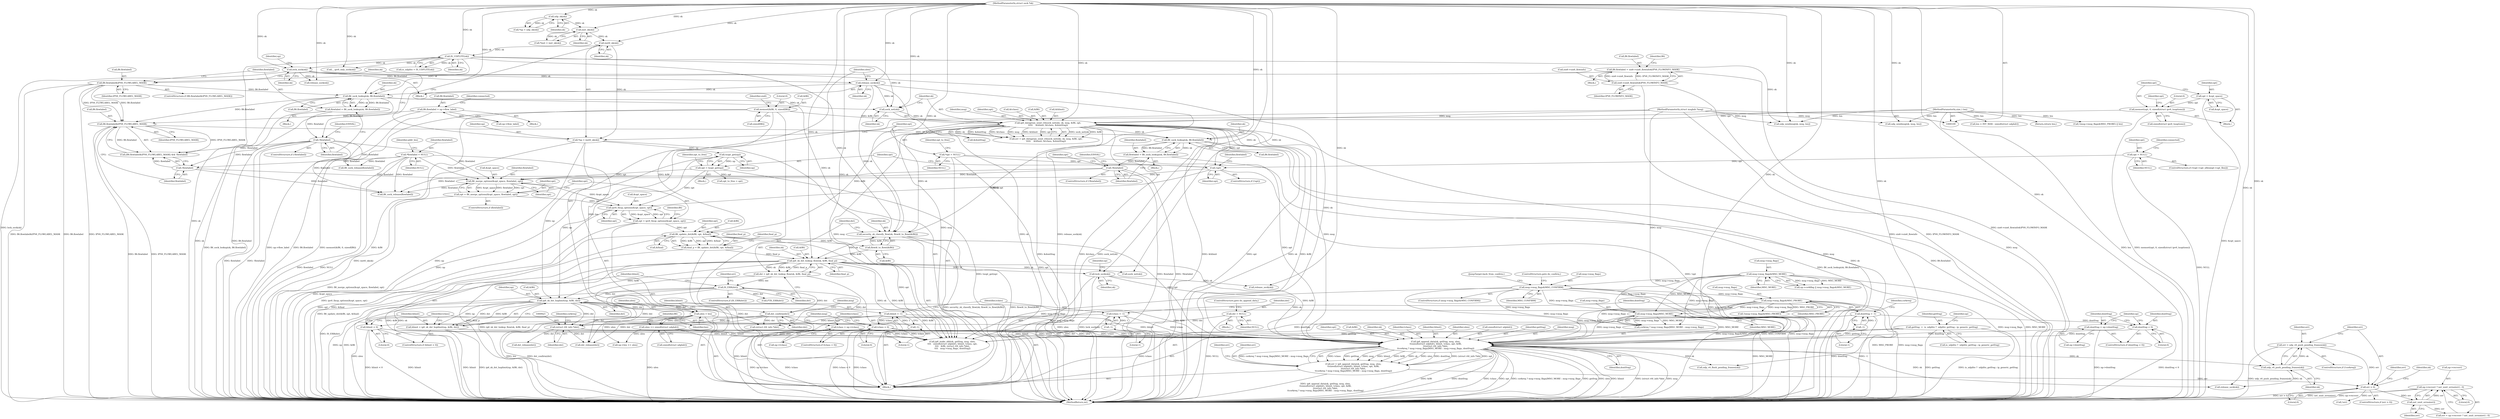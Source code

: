 digraph "0_linux_45f6fad84cc305103b28d73482b344d7f5b76f39_18@API" {
"1000967" [label="(Call,np->recverr ? net_xmit_errno(err) : 0)"];
"1000971" [label="(Call,net_xmit_errno(err))"];
"1000962" [label="(Call,err > 0)"];
"1000944" [label="(Call,err = udp_v6_push_pending_frames(sk))"];
"1000946" [label="(Call,udp_v6_push_pending_frames(sk))"];
"1000910" [label="(Call,ip6_append_data(sk, getfrag, msg, ulen,\n\t\tsizeof(struct udphdr), hlimit, tclass, opt, &fl6,\n\t\t(struct rt6_info *)dst,\n\t\tcorkreq ? msg->msg_flags|MSG_MORE : msg->msg_flags, dontfrag))"];
"1000364" [label="(Call,lock_sock(sk))"];
"1000192" [label="(Call,IS_UDPLITE(sk))"];
"1000128" [label="(Call,inet6_sk(sk))"];
"1000123" [label="(Call,inet_sk(sk))"];
"1000118" [label="(Call,udp_sk(sk))"];
"1000110" [label="(MethodParameterIn,struct sock *sk)"];
"1000871" [label="(Call,lock_sock(sk))"];
"1000785" [label="(Call,ip6_sk_dst_lookup_flow(sk, &fl6, final_p))"];
"1000778" [label="(Call,security_sk_classify_flow(sk, flowi6_to_flowi(&fl6)))"];
"1000589" [label="(Call,ip6_datagram_send_ctl(sock_net(sk), sk, msg, &fl6, opt,\n\t\t\t\t\t    &hlimit, &tclass, &dontfrag))"];
"1000590" [label="(Call,sock_net(sk))"];
"1000449" [label="(Call,fl6_sock_lookup(sk, fl6.flowlabel))"];
"1000389" [label="(Call,release_sock(sk))"];
"1000441" [label="(Call,fl6.flowlabel&IPV6_FLOWLABEL_MASK)"];
"1000431" [label="(Call,fl6.flowlabel = sin6->sin6_flowinfo&IPV6_FLOWINFO_MASK)"];
"1000435" [label="(Call,sin6->sin6_flowinfo&IPV6_FLOWINFO_MASK)"];
"1000111" [label="(MethodParameterIn,struct msghdr *msg)"];
"1000395" [label="(Call,memset(&fl6, 0, sizeof(fl6)))"];
"1000575" [label="(Call,memset(opt, 0, sizeof(struct ipv6_txoptions)))"];
"1000571" [label="(Call,opt = &opt_space)"];
"1000624" [label="(Call,fl6_sock_lookup(sk, fl6.flowlabel))"];
"1000614" [label="(Call,fl6.flowlabel&IPV6_FLOWLABEL_MASK)"];
"1000523" [label="(Call,fl6.flowlabel = np->flow_label)"];
"1000780" [label="(Call,flowi6_to_flowi(&fl6))"];
"1000732" [label="(Call,fl6_update_dst(&fl6, opt, &final))"];
"1000670" [label="(Call,opt = ipv6_fixup_options(&opt_space, opt))"];
"1000672" [label="(Call,ipv6_fixup_options(&opt_space, opt))"];
"1000665" [label="(Call,fl6_merge_options(&opt_space, flowlabel, opt))"];
"1000630" [label="(Call,!flowlabel)"];
"1000622" [label="(Call,flowlabel = fl6_sock_lookup(sk, fl6.flowlabel))"];
"1000142" [label="(Call,*flowlabel = NULL)"];
"1000455" [label="(Call,!flowlabel)"];
"1000447" [label="(Call,flowlabel = fl6_sock_lookup(sk, fl6.flowlabel))"];
"1000619" [label="(Call,!flowlabel)"];
"1000651" [label="(Call,!opt)"];
"1000134" [label="(Call,*opt = NULL)"];
"1000644" [label="(Call,opt = NULL)"];
"1000654" [label="(Call,opt = txopt_get(np))"];
"1000656" [label="(Call,txopt_get(np))"];
"1000126" [label="(Call,*np = inet6_sk(sk))"];
"1000663" [label="(Call,opt = fl6_merge_options(&opt_space, flowlabel, opt))"];
"1000730" [label="(Call,final_p = fl6_update_dst(&fl6, opt, &final))"];
"1000353" [label="(Call,getfrag  =  is_udplite ?  udplite_getfrag : ip_generic_getfrag)"];
"1000391" [label="(Call,ulen += sizeof(struct udphdr))"];
"1000154" [label="(Call,ulen = len)"];
"1000112" [label="(MethodParameterIn,size_t len)"];
"1000158" [label="(Call,hlimit = -1)"];
"1000160" [label="(Call,-1)"];
"1000806" [label="(Call,hlimit = ip6_sk_dst_hoplimit(np, &fl6, dst))"];
"1000808" [label="(Call,ip6_sk_dst_hoplimit(np, &fl6, dst))"];
"1000791" [label="(Call,IS_ERR(dst))"];
"1000783" [label="(Call,dst = ip6_sk_dst_lookup_flow(sk, &fl6, final_p))"];
"1000803" [label="(Call,hlimit < 0)"];
"1000163" [label="(Call,tclass = -1)"];
"1000165" [label="(Call,-1)"];
"1000817" [label="(Call,tclass = np->tclass)"];
"1000814" [label="(Call,tclass < 0)"];
"1000922" [label="(Call,(struct rt6_info *)dst)"];
"1001027" [label="(Call,dst_confirm(dst))"];
"1000385" [label="(Call,dst = NULL)"];
"1000927" [label="(Call,msg->msg_flags|MSG_MORE)"];
"1000823" [label="(Call,msg->msg_flags&MSG_CONFIRM)"];
"1000179" [label="(Call,msg->msg_flags&MSG_MORE)"];
"1001032" [label="(Call,msg->msg_flags&MSG_PROBE)"];
"1000898" [label="(Call,dontfrag = np->dontfrag)"];
"1000895" [label="(Call,dontfrag < 0)"];
"1000168" [label="(Call,dontfrag = -1)"];
"1000170" [label="(Call,-1)"];
"1000908" [label="(Call,err = ip6_append_data(sk, getfrag, msg, ulen,\n\t\tsizeof(struct udphdr), hlimit, tclass, opt, &fl6,\n\t\t(struct rt6_info *)dst,\n\t\tcorkreq ? msg->msg_flags|MSG_MORE : msg->msg_flags, dontfrag))"];
"1000919" [label="(Identifier,opt)"];
"1000572" [label="(Identifier,opt)"];
"1000385" [label="(Call,dst = NULL)"];
"1000796" [label="(Call,PTR_ERR(dst))"];
"1000784" [label="(Identifier,dst)"];
"1000128" [label="(Call,inet6_sk(sk))"];
"1000445" [label="(Identifier,IPV6_FLOWLABEL_MASK)"];
"1000464" [label="(Identifier,sk)"];
"1000646" [label="(Identifier,NULL)"];
"1000161" [label="(Literal,1)"];
"1000618" [label="(Identifier,IPV6_FLOWLABEL_MASK)"];
"1000965" [label="(Call,err = np->recverr ? net_xmit_errno(err) : 0)"];
"1000386" [label="(Identifier,dst)"];
"1000827" [label="(Identifier,MSG_CONFIRM)"];
"1000652" [label="(Identifier,opt)"];
"1000380" [label="(Call,release_sock(sk))"];
"1000661" [label="(ControlStructure,if (flowlabel))"];
"1000944" [label="(Call,err = udp_v6_push_pending_frames(sk))"];
"1000671" [label="(Identifier,opt)"];
"1000817" [label="(Call,tclass = np->tclass)"];
"1000156" [label="(Identifier,len)"];
"1000118" [label="(Call,udp_sk(sk))"];
"1000920" [label="(Call,&fl6)"];
"1000591" [label="(Identifier,sk)"];
"1000390" [label="(Identifier,sk)"];
"1000899" [label="(Identifier,dontfrag)"];
"1000909" [label="(Identifier,err)"];
"1000664" [label="(Identifier,opt)"];
"1000441" [label="(Call,fl6.flowlabel&IPV6_FLOWLABEL_MASK)"];
"1000124" [label="(Identifier,sk)"];
"1000402" [label="(Identifier,sin6)"];
"1000608" [label="(Call,fl6_sock_release(flowlabel))"];
"1000573" [label="(Call,&opt_space)"];
"1000732" [label="(Call,fl6_update_dst(&fl6, opt, &final))"];
"1000678" [label="(Identifier,fl6)"];
"1000635" [label="(ControlStructure,if (!(opt->opt_nflen|opt->opt_flen)))"];
"1000344" [label="(Call,len > INT_MAX - sizeof(struct udphdr))"];
"1000592" [label="(Identifier,sk)"];
"1000905" [label="(Identifier,up)"];
"1000814" [label="(Call,tclass < 0)"];
"1000780" [label="(Call,flowi6_to_flowi(&fl6))"];
"1000587" [label="(Call,err = ip6_datagram_send_ctl(sock_net(sk), sk, msg, &fl6, opt,\n\t\t\t\t\t    &hlimit, &tclass, &dontfrag))"];
"1000116" [label="(Call,*up = udp_sk(sk))"];
"1000822" [label="(ControlStructure,if (msg->msg_flags&MSG_CONFIRM))"];
"1000454" [label="(ControlStructure,if (!flowlabel))"];
"1000578" [label="(Call,sizeof(struct ipv6_txoptions))"];
"1000946" [label="(Call,udp_v6_push_pending_frames(sk))"];
"1000154" [label="(Call,ulen = len)"];
"1000634" [label="(Identifier,EINVAL)"];
"1000179" [label="(Call,msg->msg_flags&MSG_MORE)"];
"1000571" [label="(Call,opt = &opt_space)"];
"1000818" [label="(Identifier,tclass)"];
"1000639" [label="(Identifier,opt)"];
"1001002" [label="(Return,return len;)"];
"1000170" [label="(Call,-1)"];
"1000447" [label="(Call,flowlabel = fl6_sock_lookup(sk, fl6.flowlabel))"];
"1000669" [label="(Identifier,opt)"];
"1000431" [label="(Call,fl6.flowlabel = sin6->sin6_flowinfo&IPV6_FLOWINFO_MASK)"];
"1000395" [label="(Call,memset(&fl6, 0, sizeof(fl6)))"];
"1000328" [label="(Call,udp_sendmsg(sk, msg, len))"];
"1000675" [label="(Identifier,opt)"];
"1000123" [label="(Call,inet_sk(sk))"];
"1000456" [label="(Identifier,flowlabel)"];
"1000924" [label="(Identifier,dst)"];
"1000144" [label="(Identifier,NULL)"];
"1000922" [label="(Call,(struct rt6_info *)dst)"];
"1000791" [label="(Call,IS_ERR(dst))"];
"1000126" [label="(Call,*np = inet6_sk(sk))"];
"1000897" [label="(Literal,0)"];
"1000597" [label="(Call,&hlimit)"];
"1000819" [label="(Call,np->tclass)"];
"1000971" [label="(Call,net_xmit_errno(err))"];
"1000593" [label="(Identifier,msg)"];
"1000446" [label="(Block,)"];
"1000947" [label="(Identifier,sk)"];
"1000911" [label="(Identifier,sk)"];
"1000962" [label="(Call,err > 0)"];
"1000398" [label="(Literal,0)"];
"1000143" [label="(Identifier,flowlabel)"];
"1001020" [label="(Call,sock_net(sk))"];
"1000371" [label="(Block,)"];
"1001036" [label="(Identifier,MSG_PROBE)"];
"1000653" [label="(Block,)"];
"1000967" [label="(Call,np->recverr ? net_xmit_errno(err) : 0)"];
"1000837" [label="(Call,ip6_make_skb(sk, getfrag, msg, ulen,\n\t\t\t\t   sizeof(struct udphdr), hlimit, tclass, opt,\n\t\t\t\t   &fl6, (struct rt6_info *)dst,\n\t\t\t\t   msg->msg_flags, dontfrag))"];
"1000527" [label="(Call,np->flow_label)"];
"1000171" [label="(Literal,1)"];
"1000443" [label="(Identifier,fl6)"];
"1000596" [label="(Identifier,opt)"];
"1000432" [label="(Call,fl6.flowlabel)"];
"1000626" [label="(Call,fl6.flowlabel)"];
"1000142" [label="(Call,*flowlabel = NULL)"];
"1000119" [label="(Identifier,sk)"];
"1000787" [label="(Call,&fl6)"];
"1000672" [label="(Call,ipv6_fixup_options(&opt_space, opt))"];
"1000650" [label="(ControlStructure,if (!opt))"];
"1000136" [label="(Identifier,NULL)"];
"1000575" [label="(Call,memset(opt, 0, sizeof(struct ipv6_txoptions)))"];
"1000918" [label="(Identifier,tclass)"];
"1000631" [label="(Identifier,flowlabel)"];
"1000876" [label="(Identifier,up)"];
"1000160" [label="(Call,-1)"];
"1000169" [label="(Identifier,dontfrag)"];
"1000816" [label="(Literal,0)"];
"1001031" [label="(Call,!(msg->msg_flags&MSG_PROBE))"];
"1000966" [label="(Identifier,err)"];
"1000964" [label="(Literal,0)"];
"1000917" [label="(Identifier,hlimit)"];
"1000805" [label="(Literal,0)"];
"1000872" [label="(Identifier,sk)"];
"1000168" [label="(Call,dontfrag = -1)"];
"1000925" [label="(Call,corkreq ? msg->msg_flags|MSG_MORE : msg->msg_flags)"];
"1000451" [label="(Call,fl6.flowlabel)"];
"1000149" [label="(Identifier,addr_len)"];
"1000619" [label="(Call,!flowlabel)"];
"1000164" [label="(Identifier,tclass)"];
"1000365" [label="(Identifier,sk)"];
"1000786" [label="(Identifier,sk)"];
"1000192" [label="(Call,IS_UDPLITE(sk))"];
"1000614" [label="(Call,fl6.flowlabel&IPV6_FLOWLABEL_MASK)"];
"1000807" [label="(Identifier,hlimit)"];
"1000778" [label="(Call,security_sk_classify_flow(sk, flowi6_to_flowi(&fl6)))"];
"1000644" [label="(Call,opt = NULL)"];
"1000910" [label="(Call,ip6_append_data(sk, getfrag, msg, ulen,\n\t\tsizeof(struct udphdr), hlimit, tclass, opt, &fl6,\n\t\t(struct rt6_info *)dst,\n\t\tcorkreq ? msg->msg_flags|MSG_MORE : msg->msg_flags, dontfrag))"];
"1000361" [label="(Identifier,up)"];
"1000731" [label="(Identifier,final_p)"];
"1000670" [label="(Call,opt = ipv6_fixup_options(&opt_space, opt))"];
"1000802" [label="(ControlStructure,if (hlimit < 0))"];
"1000624" [label="(Call,fl6_sock_lookup(sk, fl6.flowlabel))"];
"1000941" [label="(ControlStructure,if (!corkreq))"];
"1000523" [label="(Call,fl6.flowlabel = np->flow_label)"];
"1000926" [label="(Identifier,corkreq)"];
"1000785" [label="(Call,ip6_sk_dst_lookup_flow(sk, &fl6, final_p))"];
"1000914" [label="(Identifier,ulen)"];
"1000789" [label="(Identifier,final_p)"];
"1000849" [label="(Call,(struct rt6_info *)dst)"];
"1000648" [label="(Identifier,connected)"];
"1000436" [label="(Call,sin6->sin6_flowinfo)"];
"1000658" [label="(Call,opt_to_free = opt)"];
"1000987" [label="(Call,dst_release(dst))"];
"1001028" [label="(Identifier,dst)"];
"1000387" [label="(Identifier,NULL)"];
"1000894" [label="(ControlStructure,if (dontfrag < 0))"];
"1000779" [label="(Identifier,sk)"];
"1000175" [label="(Call,up->corkflag || msg->msg_flags&MSG_MORE)"];
"1000973" [label="(Literal,0)"];
"1000961" [label="(ControlStructure,if (err > 0))"];
"1000783" [label="(Call,dst = ip6_sk_dst_lookup_flow(sk, &fl6, final_p))"];
"1000938" [label="(Call,udp_v6_flush_pending_frames(sk))"];
"1001033" [label="(Call,msg->msg_flags)"];
"1000730" [label="(Call,final_p = fl6_update_dst(&fl6, opt, &final))"];
"1000813" [label="(ControlStructure,if (tclass < 0))"];
"1000804" [label="(Identifier,hlimit)"];
"1000622" [label="(Call,flowlabel = fl6_sock_lookup(sk, fl6.flowlabel))"];
"1000810" [label="(Call,&fl6)"];
"1000531" [label="(Identifier,connected)"];
"1000666" [label="(Call,&opt_space)"];
"1000448" [label="(Identifier,flowlabel)"];
"1000781" [label="(Call,&fl6)"];
"1000629" [label="(ControlStructure,if (!flowlabel))"];
"1000155" [label="(Identifier,ulen)"];
"1000111" [label="(MethodParameterIn,struct msghdr *msg)"];
"1000945" [label="(Identifier,err)"];
"1000733" [label="(Call,&fl6)"];
"1000110" [label="(MethodParameterIn,struct sock *sk)"];
"1000963" [label="(Identifier,err)"];
"1000190" [label="(Call,is_udplite = IS_UDPLITE(sk))"];
"1000995" [label="(Call,fl6_sock_release(flowlabel))"];
"1000915" [label="(Call,sizeof(struct udphdr))"];
"1000829" [label="(JumpTarget,back_from_confirm:)"];
"1000449" [label="(Call,fl6_sock_lookup(sk, fl6.flowlabel))"];
"1000354" [label="(Identifier,getfrag)"];
"1000792" [label="(Identifier,dst)"];
"1000656" [label="(Call,txopt_get(np))"];
"1000621" [label="(Block,)"];
"1000393" [label="(Call,sizeof(struct udphdr))"];
"1000975" [label="(Identifier,sk)"];
"1000795" [label="(Identifier,err)"];
"1000183" [label="(Identifier,MSG_MORE)"];
"1000931" [label="(Identifier,MSG_MORE)"];
"1000127" [label="(Identifier,np)"];
"1000937" [label="(Identifier,err)"];
"1000613" [label="(Call,(fl6.flowlabel&IPV6_FLOWLABEL_MASK) && !flowlabel)"];
"1000623" [label="(Identifier,flowlabel)"];
"1000809" [label="(Identifier,np)"];
"1000655" [label="(Identifier,opt)"];
"1000665" [label="(Call,fl6_merge_options(&opt_space, flowlabel, opt))"];
"1000896" [label="(Identifier,dontfrag)"];
"1000993" [label="(Call,dst_release(dst))"];
"1000134" [label="(Call,*opt = NULL)"];
"1000908" [label="(Call,err = ip6_append_data(sk, getfrag, msg, ulen,\n\t\tsizeof(struct udphdr), hlimit, tclass, opt, &fl6,\n\t\t(struct rt6_info *)dst,\n\t\tcorkreq ? msg->msg_flags|MSG_MORE : msg->msg_flags, dontfrag))"];
"1000974" [label="(Call,release_sock(sk))"];
"1000815" [label="(Identifier,tclass)"];
"1000524" [label="(Call,fl6.flowlabel)"];
"1000657" [label="(Identifier,np)"];
"1000174" [label="(Identifier,corkreq)"];
"1000601" [label="(Call,&dontfrag)"];
"1000663" [label="(Call,opt = fl6_merge_options(&opt_space, flowlabel, opt))"];
"1000662" [label="(Identifier,flowlabel)"];
"1000158" [label="(Call,hlimit = -1)"];
"1001027" [label="(Call,dst_confirm(dst))"];
"1000825" [label="(Identifier,msg)"];
"1000389" [label="(Call,release_sock(sk))"];
"1000121" [label="(Call,*inet = inet_sk(sk))"];
"1000912" [label="(Identifier,getfrag)"];
"1000582" [label="(Identifier,opt)"];
"1000392" [label="(Identifier,ulen)"];
"1000369" [label="(Identifier,up)"];
"1000364" [label="(Call,lock_sock(sk))"];
"1000439" [label="(Identifier,IPV6_FLOWINFO_MASK)"];
"1000139" [label="(Identifier,opt_to_free)"];
"1000972" [label="(Identifier,err)"];
"1000166" [label="(Literal,1)"];
"1000388" [label="(ControlStructure,goto do_append_data;)"];
"1000913" [label="(Identifier,msg)"];
"1000355" [label="(Call,is_udplite ?  udplite_getfrag : ip_generic_getfrag)"];
"1000500" [label="(Block,)"];
"1000903" [label="(Call,up->len += ulen)"];
"1000570" [label="(Block,)"];
"1000739" [label="(Identifier,final_p)"];
"1000828" [label="(ControlStructure,goto do_confirm;)"];
"1001034" [label="(Identifier,msg)"];
"1000577" [label="(Literal,0)"];
"1000803" [label="(Call,hlimit < 0)"];
"1000576" [label="(Identifier,opt)"];
"1000900" [label="(Call,np->dontfrag)"];
"1000968" [label="(Call,np->recverr)"];
"1000180" [label="(Call,msg->msg_flags)"];
"1001032" [label="(Call,msg->msg_flags&MSG_PROBE)"];
"1000165" [label="(Call,-1)"];
"1000871" [label="(Call,lock_sock(sk))"];
"1000113" [label="(Block,)"];
"1000353" [label="(Call,getfrag  =  is_udplite ?  udplite_getfrag : ip_generic_getfrag)"];
"1000898" [label="(Call,dontfrag = np->dontfrag)"];
"1000824" [label="(Call,msg->msg_flags)"];
"1000735" [label="(Identifier,opt)"];
"1000589" [label="(Call,ip6_datagram_send_ctl(sock_net(sk), sk, msg, &fl6, opt,\n\t\t\t\t\t    &hlimit, &tclass, &dontfrag))"];
"1000135" [label="(Identifier,opt)"];
"1000879" [label="(Call,release_sock(sk))"];
"1000391" [label="(Call,ulen += sizeof(struct udphdr))"];
"1000935" [label="(Identifier,dontfrag)"];
"1000812" [label="(Identifier,dst)"];
"1000129" [label="(Identifier,sk)"];
"1000396" [label="(Call,&fl6)"];
"1000159" [label="(Identifier,hlimit)"];
"1000895" [label="(Call,dontfrag < 0)"];
"1000927" [label="(Call,msg->msg_flags|MSG_MORE)"];
"1000112" [label="(MethodParameterIn,size_t len)"];
"1000630" [label="(Call,!flowlabel)"];
"1000659" [label="(Identifier,opt_to_free)"];
"1000163" [label="(Call,tclass = -1)"];
"1000322" [label="(Call,__ipv6_only_sock(sk))"];
"1000397" [label="(Identifier,fl6)"];
"1001043" [label="(MethodReturn,int)"];
"1000790" [label="(ControlStructure,if (IS_ERR(dst)))"];
"1001000" [label="(Call,!err)"];
"1000808" [label="(Call,ip6_sk_dst_hoplimit(np, &fl6, dst))"];
"1000806" [label="(Call,hlimit = ip6_sk_dst_hoplimit(np, &fl6, dst))"];
"1000399" [label="(Call,sizeof(fl6))"];
"1000823" [label="(Call,msg->msg_flags&MSG_CONFIRM)"];
"1000620" [label="(Identifier,flowlabel)"];
"1000450" [label="(Identifier,sk)"];
"1000625" [label="(Identifier,sk)"];
"1000430" [label="(Block,)"];
"1000654" [label="(Call,opt = txopt_get(np))"];
"1000645" [label="(Identifier,opt)"];
"1001030" [label="(Call,!(msg->msg_flags&MSG_PROBE) || len)"];
"1000928" [label="(Call,msg->msg_flags)"];
"1000440" [label="(ControlStructure,if (fl6.flowlabel&IPV6_FLOWLABEL_MASK))"];
"1000599" [label="(Call,&tclass)"];
"1000651" [label="(Call,!opt)"];
"1000455" [label="(Call,!flowlabel)"];
"1000736" [label="(Call,&final)"];
"1000339" [label="(Call,udp_sendmsg(sk, msg, len))"];
"1000673" [label="(Call,&opt_space)"];
"1000668" [label="(Identifier,flowlabel)"];
"1000459" [label="(Identifier,EINVAL)"];
"1000442" [label="(Call,fl6.flowlabel)"];
"1000363" [label="(Block,)"];
"1000193" [label="(Identifier,sk)"];
"1000435" [label="(Call,sin6->sin6_flowinfo&IPV6_FLOWINFO_MASK)"];
"1000615" [label="(Call,fl6.flowlabel)"];
"1000590" [label="(Call,sock_net(sk))"];
"1000594" [label="(Call,&fl6)"];
"1000967" -> "1000965"  [label="AST: "];
"1000967" -> "1000971"  [label="CFG: "];
"1000967" -> "1000973"  [label="CFG: "];
"1000968" -> "1000967"  [label="AST: "];
"1000971" -> "1000967"  [label="AST: "];
"1000973" -> "1000967"  [label="AST: "];
"1000965" -> "1000967"  [label="CFG: "];
"1000967" -> "1001043"  [label="DDG: net_xmit_errno(err)"];
"1000967" -> "1001043"  [label="DDG: np->recverr"];
"1000971" -> "1000967"  [label="DDG: err"];
"1000971" -> "1000972"  [label="CFG: "];
"1000972" -> "1000971"  [label="AST: "];
"1000971" -> "1000965"  [label="DDG: err"];
"1000962" -> "1000971"  [label="DDG: err"];
"1000962" -> "1000961"  [label="AST: "];
"1000962" -> "1000964"  [label="CFG: "];
"1000963" -> "1000962"  [label="AST: "];
"1000964" -> "1000962"  [label="AST: "];
"1000966" -> "1000962"  [label="CFG: "];
"1000975" -> "1000962"  [label="CFG: "];
"1000962" -> "1001043"  [label="DDG: err > 0"];
"1000944" -> "1000962"  [label="DDG: err"];
"1000908" -> "1000962"  [label="DDG: err"];
"1000962" -> "1001000"  [label="DDG: err"];
"1000944" -> "1000941"  [label="AST: "];
"1000944" -> "1000946"  [label="CFG: "];
"1000945" -> "1000944"  [label="AST: "];
"1000946" -> "1000944"  [label="AST: "];
"1000963" -> "1000944"  [label="CFG: "];
"1000944" -> "1001043"  [label="DDG: udp_v6_push_pending_frames(sk)"];
"1000946" -> "1000944"  [label="DDG: sk"];
"1000946" -> "1000947"  [label="CFG: "];
"1000947" -> "1000946"  [label="AST: "];
"1000910" -> "1000946"  [label="DDG: sk"];
"1000110" -> "1000946"  [label="DDG: sk"];
"1000946" -> "1000974"  [label="DDG: sk"];
"1000910" -> "1000908"  [label="AST: "];
"1000910" -> "1000935"  [label="CFG: "];
"1000911" -> "1000910"  [label="AST: "];
"1000912" -> "1000910"  [label="AST: "];
"1000913" -> "1000910"  [label="AST: "];
"1000914" -> "1000910"  [label="AST: "];
"1000915" -> "1000910"  [label="AST: "];
"1000917" -> "1000910"  [label="AST: "];
"1000918" -> "1000910"  [label="AST: "];
"1000919" -> "1000910"  [label="AST: "];
"1000920" -> "1000910"  [label="AST: "];
"1000922" -> "1000910"  [label="AST: "];
"1000925" -> "1000910"  [label="AST: "];
"1000935" -> "1000910"  [label="AST: "];
"1000908" -> "1000910"  [label="CFG: "];
"1000910" -> "1001043"  [label="DDG: &fl6"];
"1000910" -> "1001043"  [label="DDG: dontfrag"];
"1000910" -> "1001043"  [label="DDG: tclass"];
"1000910" -> "1001043"  [label="DDG: opt"];
"1000910" -> "1001043"  [label="DDG: corkreq ? msg->msg_flags|MSG_MORE : msg->msg_flags"];
"1000910" -> "1001043"  [label="DDG: getfrag"];
"1000910" -> "1001043"  [label="DDG: ulen"];
"1000910" -> "1001043"  [label="DDG: hlimit"];
"1000910" -> "1001043"  [label="DDG: (struct rt6_info *)dst"];
"1000910" -> "1001043"  [label="DDG: msg"];
"1000910" -> "1000908"  [label="DDG: tclass"];
"1000910" -> "1000908"  [label="DDG: getfrag"];
"1000910" -> "1000908"  [label="DDG: msg"];
"1000910" -> "1000908"  [label="DDG: hlimit"];
"1000910" -> "1000908"  [label="DDG: &fl6"];
"1000910" -> "1000908"  [label="DDG: sk"];
"1000910" -> "1000908"  [label="DDG: ulen"];
"1000910" -> "1000908"  [label="DDG: dontfrag"];
"1000910" -> "1000908"  [label="DDG: (struct rt6_info *)dst"];
"1000910" -> "1000908"  [label="DDG: opt"];
"1000910" -> "1000908"  [label="DDG: corkreq ? msg->msg_flags|MSG_MORE : msg->msg_flags"];
"1000364" -> "1000910"  [label="DDG: sk"];
"1000871" -> "1000910"  [label="DDG: sk"];
"1000110" -> "1000910"  [label="DDG: sk"];
"1000353" -> "1000910"  [label="DDG: getfrag"];
"1000589" -> "1000910"  [label="DDG: msg"];
"1000111" -> "1000910"  [label="DDG: msg"];
"1000391" -> "1000910"  [label="DDG: ulen"];
"1000154" -> "1000910"  [label="DDG: ulen"];
"1000158" -> "1000910"  [label="DDG: hlimit"];
"1000806" -> "1000910"  [label="DDG: hlimit"];
"1000803" -> "1000910"  [label="DDG: hlimit"];
"1000163" -> "1000910"  [label="DDG: tclass"];
"1000817" -> "1000910"  [label="DDG: tclass"];
"1000814" -> "1000910"  [label="DDG: tclass"];
"1000732" -> "1000910"  [label="DDG: opt"];
"1000134" -> "1000910"  [label="DDG: opt"];
"1000808" -> "1000910"  [label="DDG: &fl6"];
"1000785" -> "1000910"  [label="DDG: &fl6"];
"1000922" -> "1000910"  [label="DDG: dst"];
"1000927" -> "1000910"  [label="DDG: msg->msg_flags"];
"1000927" -> "1000910"  [label="DDG: MSG_MORE"];
"1000823" -> "1000910"  [label="DDG: msg->msg_flags"];
"1000179" -> "1000910"  [label="DDG: msg->msg_flags"];
"1001032" -> "1000910"  [label="DDG: msg->msg_flags"];
"1000898" -> "1000910"  [label="DDG: dontfrag"];
"1000895" -> "1000910"  [label="DDG: dontfrag"];
"1000910" -> "1000938"  [label="DDG: sk"];
"1000910" -> "1000974"  [label="DDG: sk"];
"1000364" -> "1000363"  [label="AST: "];
"1000364" -> "1000365"  [label="CFG: "];
"1000365" -> "1000364"  [label="AST: "];
"1000369" -> "1000364"  [label="CFG: "];
"1000364" -> "1001043"  [label="DDG: lock_sock(sk)"];
"1000192" -> "1000364"  [label="DDG: sk"];
"1000110" -> "1000364"  [label="DDG: sk"];
"1000364" -> "1000380"  [label="DDG: sk"];
"1000364" -> "1000389"  [label="DDG: sk"];
"1000192" -> "1000190"  [label="AST: "];
"1000192" -> "1000193"  [label="CFG: "];
"1000193" -> "1000192"  [label="AST: "];
"1000190" -> "1000192"  [label="CFG: "];
"1000192" -> "1001043"  [label="DDG: sk"];
"1000192" -> "1000190"  [label="DDG: sk"];
"1000128" -> "1000192"  [label="DDG: sk"];
"1000110" -> "1000192"  [label="DDG: sk"];
"1000192" -> "1000322"  [label="DDG: sk"];
"1000192" -> "1000339"  [label="DDG: sk"];
"1000192" -> "1000449"  [label="DDG: sk"];
"1000192" -> "1000590"  [label="DDG: sk"];
"1000192" -> "1000778"  [label="DDG: sk"];
"1000128" -> "1000126"  [label="AST: "];
"1000128" -> "1000129"  [label="CFG: "];
"1000129" -> "1000128"  [label="AST: "];
"1000126" -> "1000128"  [label="CFG: "];
"1000128" -> "1000126"  [label="DDG: sk"];
"1000123" -> "1000128"  [label="DDG: sk"];
"1000110" -> "1000128"  [label="DDG: sk"];
"1000123" -> "1000121"  [label="AST: "];
"1000123" -> "1000124"  [label="CFG: "];
"1000124" -> "1000123"  [label="AST: "];
"1000121" -> "1000123"  [label="CFG: "];
"1000123" -> "1000121"  [label="DDG: sk"];
"1000118" -> "1000123"  [label="DDG: sk"];
"1000110" -> "1000123"  [label="DDG: sk"];
"1000118" -> "1000116"  [label="AST: "];
"1000118" -> "1000119"  [label="CFG: "];
"1000119" -> "1000118"  [label="AST: "];
"1000116" -> "1000118"  [label="CFG: "];
"1000118" -> "1000116"  [label="DDG: sk"];
"1000110" -> "1000118"  [label="DDG: sk"];
"1000110" -> "1000109"  [label="AST: "];
"1000110" -> "1001043"  [label="DDG: sk"];
"1000110" -> "1000322"  [label="DDG: sk"];
"1000110" -> "1000328"  [label="DDG: sk"];
"1000110" -> "1000339"  [label="DDG: sk"];
"1000110" -> "1000380"  [label="DDG: sk"];
"1000110" -> "1000389"  [label="DDG: sk"];
"1000110" -> "1000449"  [label="DDG: sk"];
"1000110" -> "1000590"  [label="DDG: sk"];
"1000110" -> "1000589"  [label="DDG: sk"];
"1000110" -> "1000624"  [label="DDG: sk"];
"1000110" -> "1000778"  [label="DDG: sk"];
"1000110" -> "1000785"  [label="DDG: sk"];
"1000110" -> "1000837"  [label="DDG: sk"];
"1000110" -> "1000871"  [label="DDG: sk"];
"1000110" -> "1000879"  [label="DDG: sk"];
"1000110" -> "1000938"  [label="DDG: sk"];
"1000110" -> "1000974"  [label="DDG: sk"];
"1000110" -> "1001020"  [label="DDG: sk"];
"1000871" -> "1000113"  [label="AST: "];
"1000871" -> "1000872"  [label="CFG: "];
"1000872" -> "1000871"  [label="AST: "];
"1000876" -> "1000871"  [label="CFG: "];
"1000871" -> "1001043"  [label="DDG: lock_sock(sk)"];
"1000785" -> "1000871"  [label="DDG: sk"];
"1000871" -> "1000879"  [label="DDG: sk"];
"1000785" -> "1000783"  [label="AST: "];
"1000785" -> "1000789"  [label="CFG: "];
"1000786" -> "1000785"  [label="AST: "];
"1000787" -> "1000785"  [label="AST: "];
"1000789" -> "1000785"  [label="AST: "];
"1000783" -> "1000785"  [label="CFG: "];
"1000785" -> "1001043"  [label="DDG: final_p"];
"1000785" -> "1001043"  [label="DDG: sk"];
"1000785" -> "1001043"  [label="DDG: &fl6"];
"1000785" -> "1000783"  [label="DDG: sk"];
"1000785" -> "1000783"  [label="DDG: &fl6"];
"1000785" -> "1000783"  [label="DDG: final_p"];
"1000778" -> "1000785"  [label="DDG: sk"];
"1000780" -> "1000785"  [label="DDG: &fl6"];
"1000730" -> "1000785"  [label="DDG: final_p"];
"1000785" -> "1000808"  [label="DDG: &fl6"];
"1000785" -> "1000837"  [label="DDG: sk"];
"1000785" -> "1000837"  [label="DDG: &fl6"];
"1000785" -> "1001020"  [label="DDG: sk"];
"1000778" -> "1000113"  [label="AST: "];
"1000778" -> "1000780"  [label="CFG: "];
"1000779" -> "1000778"  [label="AST: "];
"1000780" -> "1000778"  [label="AST: "];
"1000784" -> "1000778"  [label="CFG: "];
"1000778" -> "1001043"  [label="DDG: flowi6_to_flowi(&fl6)"];
"1000778" -> "1001043"  [label="DDG: security_sk_classify_flow(sk, flowi6_to_flowi(&fl6))"];
"1000589" -> "1000778"  [label="DDG: sk"];
"1000449" -> "1000778"  [label="DDG: sk"];
"1000624" -> "1000778"  [label="DDG: sk"];
"1000389" -> "1000778"  [label="DDG: sk"];
"1000780" -> "1000778"  [label="DDG: &fl6"];
"1000589" -> "1000587"  [label="AST: "];
"1000589" -> "1000601"  [label="CFG: "];
"1000590" -> "1000589"  [label="AST: "];
"1000592" -> "1000589"  [label="AST: "];
"1000593" -> "1000589"  [label="AST: "];
"1000594" -> "1000589"  [label="AST: "];
"1000596" -> "1000589"  [label="AST: "];
"1000597" -> "1000589"  [label="AST: "];
"1000599" -> "1000589"  [label="AST: "];
"1000601" -> "1000589"  [label="AST: "];
"1000587" -> "1000589"  [label="CFG: "];
"1000589" -> "1001043"  [label="DDG: &tclass"];
"1000589" -> "1001043"  [label="DDG: sock_net(sk)"];
"1000589" -> "1001043"  [label="DDG: &hlimit"];
"1000589" -> "1001043"  [label="DDG: opt"];
"1000589" -> "1001043"  [label="DDG: sk"];
"1000589" -> "1001043"  [label="DDG: &fl6"];
"1000589" -> "1001043"  [label="DDG: msg"];
"1000589" -> "1001043"  [label="DDG: &dontfrag"];
"1000589" -> "1000587"  [label="DDG: sock_net(sk)"];
"1000589" -> "1000587"  [label="DDG: &fl6"];
"1000589" -> "1000587"  [label="DDG: sk"];
"1000589" -> "1000587"  [label="DDG: &dontfrag"];
"1000589" -> "1000587"  [label="DDG: &tclass"];
"1000589" -> "1000587"  [label="DDG: msg"];
"1000589" -> "1000587"  [label="DDG: &hlimit"];
"1000589" -> "1000587"  [label="DDG: opt"];
"1000590" -> "1000589"  [label="DDG: sk"];
"1000111" -> "1000589"  [label="DDG: msg"];
"1000395" -> "1000589"  [label="DDG: &fl6"];
"1000575" -> "1000589"  [label="DDG: opt"];
"1000589" -> "1000624"  [label="DDG: sk"];
"1000589" -> "1000651"  [label="DDG: opt"];
"1000589" -> "1000732"  [label="DDG: &fl6"];
"1000589" -> "1000837"  [label="DDG: msg"];
"1000590" -> "1000591"  [label="CFG: "];
"1000591" -> "1000590"  [label="AST: "];
"1000592" -> "1000590"  [label="CFG: "];
"1000449" -> "1000590"  [label="DDG: sk"];
"1000389" -> "1000590"  [label="DDG: sk"];
"1000449" -> "1000447"  [label="AST: "];
"1000449" -> "1000451"  [label="CFG: "];
"1000450" -> "1000449"  [label="AST: "];
"1000451" -> "1000449"  [label="AST: "];
"1000447" -> "1000449"  [label="CFG: "];
"1000449" -> "1001043"  [label="DDG: sk"];
"1000449" -> "1001043"  [label="DDG: fl6.flowlabel"];
"1000449" -> "1000447"  [label="DDG: sk"];
"1000449" -> "1000447"  [label="DDG: fl6.flowlabel"];
"1000389" -> "1000449"  [label="DDG: sk"];
"1000441" -> "1000449"  [label="DDG: fl6.flowlabel"];
"1000449" -> "1000614"  [label="DDG: fl6.flowlabel"];
"1000389" -> "1000363"  [label="AST: "];
"1000389" -> "1000390"  [label="CFG: "];
"1000390" -> "1000389"  [label="AST: "];
"1000392" -> "1000389"  [label="CFG: "];
"1000389" -> "1001043"  [label="DDG: release_sock(sk)"];
"1000389" -> "1001043"  [label="DDG: sk"];
"1000441" -> "1000440"  [label="AST: "];
"1000441" -> "1000445"  [label="CFG: "];
"1000442" -> "1000441"  [label="AST: "];
"1000445" -> "1000441"  [label="AST: "];
"1000448" -> "1000441"  [label="CFG: "];
"1000464" -> "1000441"  [label="CFG: "];
"1000441" -> "1001043"  [label="DDG: fl6.flowlabel"];
"1000441" -> "1001043"  [label="DDG: IPV6_FLOWLABEL_MASK"];
"1000441" -> "1001043"  [label="DDG: fl6.flowlabel&IPV6_FLOWLABEL_MASK"];
"1000431" -> "1000441"  [label="DDG: fl6.flowlabel"];
"1000441" -> "1000614"  [label="DDG: fl6.flowlabel"];
"1000441" -> "1000614"  [label="DDG: IPV6_FLOWLABEL_MASK"];
"1000431" -> "1000430"  [label="AST: "];
"1000431" -> "1000435"  [label="CFG: "];
"1000432" -> "1000431"  [label="AST: "];
"1000435" -> "1000431"  [label="AST: "];
"1000443" -> "1000431"  [label="CFG: "];
"1000431" -> "1001043"  [label="DDG: sin6->sin6_flowinfo&IPV6_FLOWINFO_MASK"];
"1000435" -> "1000431"  [label="DDG: sin6->sin6_flowinfo"];
"1000435" -> "1000431"  [label="DDG: IPV6_FLOWINFO_MASK"];
"1000435" -> "1000439"  [label="CFG: "];
"1000436" -> "1000435"  [label="AST: "];
"1000439" -> "1000435"  [label="AST: "];
"1000435" -> "1001043"  [label="DDG: sin6->sin6_flowinfo"];
"1000435" -> "1001043"  [label="DDG: IPV6_FLOWINFO_MASK"];
"1000111" -> "1000109"  [label="AST: "];
"1000111" -> "1001043"  [label="DDG: msg"];
"1000111" -> "1000328"  [label="DDG: msg"];
"1000111" -> "1000339"  [label="DDG: msg"];
"1000111" -> "1000837"  [label="DDG: msg"];
"1000395" -> "1000113"  [label="AST: "];
"1000395" -> "1000399"  [label="CFG: "];
"1000396" -> "1000395"  [label="AST: "];
"1000398" -> "1000395"  [label="AST: "];
"1000399" -> "1000395"  [label="AST: "];
"1000402" -> "1000395"  [label="CFG: "];
"1000395" -> "1001043"  [label="DDG: &fl6"];
"1000395" -> "1001043"  [label="DDG: memset(&fl6, 0, sizeof(fl6))"];
"1000395" -> "1000732"  [label="DDG: &fl6"];
"1000575" -> "1000570"  [label="AST: "];
"1000575" -> "1000578"  [label="CFG: "];
"1000576" -> "1000575"  [label="AST: "];
"1000577" -> "1000575"  [label="AST: "];
"1000578" -> "1000575"  [label="AST: "];
"1000582" -> "1000575"  [label="CFG: "];
"1000575" -> "1001043"  [label="DDG: memset(opt, 0, sizeof(struct ipv6_txoptions))"];
"1000571" -> "1000575"  [label="DDG: opt"];
"1000571" -> "1000570"  [label="AST: "];
"1000571" -> "1000573"  [label="CFG: "];
"1000572" -> "1000571"  [label="AST: "];
"1000573" -> "1000571"  [label="AST: "];
"1000576" -> "1000571"  [label="CFG: "];
"1000571" -> "1001043"  [label="DDG: &opt_space"];
"1000624" -> "1000622"  [label="AST: "];
"1000624" -> "1000626"  [label="CFG: "];
"1000625" -> "1000624"  [label="AST: "];
"1000626" -> "1000624"  [label="AST: "];
"1000622" -> "1000624"  [label="CFG: "];
"1000624" -> "1001043"  [label="DDG: fl6.flowlabel"];
"1000624" -> "1001043"  [label="DDG: sk"];
"1000624" -> "1000622"  [label="DDG: sk"];
"1000624" -> "1000622"  [label="DDG: fl6.flowlabel"];
"1000614" -> "1000624"  [label="DDG: fl6.flowlabel"];
"1000614" -> "1000613"  [label="AST: "];
"1000614" -> "1000618"  [label="CFG: "];
"1000615" -> "1000614"  [label="AST: "];
"1000618" -> "1000614"  [label="AST: "];
"1000620" -> "1000614"  [label="CFG: "];
"1000613" -> "1000614"  [label="CFG: "];
"1000614" -> "1001043"  [label="DDG: IPV6_FLOWLABEL_MASK"];
"1000614" -> "1001043"  [label="DDG: fl6.flowlabel"];
"1000614" -> "1000613"  [label="DDG: fl6.flowlabel"];
"1000614" -> "1000613"  [label="DDG: IPV6_FLOWLABEL_MASK"];
"1000523" -> "1000614"  [label="DDG: fl6.flowlabel"];
"1000523" -> "1000500"  [label="AST: "];
"1000523" -> "1000527"  [label="CFG: "];
"1000524" -> "1000523"  [label="AST: "];
"1000527" -> "1000523"  [label="AST: "];
"1000531" -> "1000523"  [label="CFG: "];
"1000523" -> "1001043"  [label="DDG: fl6.flowlabel"];
"1000523" -> "1001043"  [label="DDG: np->flow_label"];
"1000780" -> "1000781"  [label="CFG: "];
"1000781" -> "1000780"  [label="AST: "];
"1000732" -> "1000780"  [label="DDG: &fl6"];
"1000732" -> "1000730"  [label="AST: "];
"1000732" -> "1000736"  [label="CFG: "];
"1000733" -> "1000732"  [label="AST: "];
"1000735" -> "1000732"  [label="AST: "];
"1000736" -> "1000732"  [label="AST: "];
"1000730" -> "1000732"  [label="CFG: "];
"1000732" -> "1001043"  [label="DDG: opt"];
"1000732" -> "1001043"  [label="DDG: &final"];
"1000732" -> "1000730"  [label="DDG: &fl6"];
"1000732" -> "1000730"  [label="DDG: opt"];
"1000732" -> "1000730"  [label="DDG: &final"];
"1000670" -> "1000732"  [label="DDG: opt"];
"1000732" -> "1000837"  [label="DDG: opt"];
"1000670" -> "1000113"  [label="AST: "];
"1000670" -> "1000672"  [label="CFG: "];
"1000671" -> "1000670"  [label="AST: "];
"1000672" -> "1000670"  [label="AST: "];
"1000678" -> "1000670"  [label="CFG: "];
"1000670" -> "1001043"  [label="DDG: ipv6_fixup_options(&opt_space, opt)"];
"1000672" -> "1000670"  [label="DDG: &opt_space"];
"1000672" -> "1000670"  [label="DDG: opt"];
"1000672" -> "1000675"  [label="CFG: "];
"1000673" -> "1000672"  [label="AST: "];
"1000675" -> "1000672"  [label="AST: "];
"1000672" -> "1001043"  [label="DDG: &opt_space"];
"1000665" -> "1000672"  [label="DDG: &opt_space"];
"1000663" -> "1000672"  [label="DDG: opt"];
"1000651" -> "1000672"  [label="DDG: opt"];
"1000654" -> "1000672"  [label="DDG: opt"];
"1000665" -> "1000663"  [label="AST: "];
"1000665" -> "1000669"  [label="CFG: "];
"1000666" -> "1000665"  [label="AST: "];
"1000668" -> "1000665"  [label="AST: "];
"1000669" -> "1000665"  [label="AST: "];
"1000663" -> "1000665"  [label="CFG: "];
"1000665" -> "1000663"  [label="DDG: &opt_space"];
"1000665" -> "1000663"  [label="DDG: flowlabel"];
"1000665" -> "1000663"  [label="DDG: opt"];
"1000630" -> "1000665"  [label="DDG: flowlabel"];
"1000142" -> "1000665"  [label="DDG: flowlabel"];
"1000455" -> "1000665"  [label="DDG: flowlabel"];
"1000619" -> "1000665"  [label="DDG: flowlabel"];
"1000651" -> "1000665"  [label="DDG: opt"];
"1000654" -> "1000665"  [label="DDG: opt"];
"1000665" -> "1000995"  [label="DDG: flowlabel"];
"1000630" -> "1000629"  [label="AST: "];
"1000630" -> "1000631"  [label="CFG: "];
"1000631" -> "1000630"  [label="AST: "];
"1000634" -> "1000630"  [label="CFG: "];
"1000639" -> "1000630"  [label="CFG: "];
"1000630" -> "1001043"  [label="DDG: !flowlabel"];
"1000630" -> "1001043"  [label="DDG: flowlabel"];
"1000622" -> "1000630"  [label="DDG: flowlabel"];
"1000630" -> "1000995"  [label="DDG: flowlabel"];
"1000622" -> "1000621"  [label="AST: "];
"1000623" -> "1000622"  [label="AST: "];
"1000631" -> "1000622"  [label="CFG: "];
"1000622" -> "1001043"  [label="DDG: fl6_sock_lookup(sk, fl6.flowlabel)"];
"1000142" -> "1000113"  [label="AST: "];
"1000142" -> "1000144"  [label="CFG: "];
"1000143" -> "1000142"  [label="AST: "];
"1000144" -> "1000142"  [label="AST: "];
"1000149" -> "1000142"  [label="CFG: "];
"1000142" -> "1001043"  [label="DDG: NULL"];
"1000142" -> "1001043"  [label="DDG: flowlabel"];
"1000142" -> "1000608"  [label="DDG: flowlabel"];
"1000142" -> "1000619"  [label="DDG: flowlabel"];
"1000142" -> "1000995"  [label="DDG: flowlabel"];
"1000455" -> "1000454"  [label="AST: "];
"1000455" -> "1000456"  [label="CFG: "];
"1000456" -> "1000455"  [label="AST: "];
"1000459" -> "1000455"  [label="CFG: "];
"1000464" -> "1000455"  [label="CFG: "];
"1000455" -> "1001043"  [label="DDG: !flowlabel"];
"1000455" -> "1001043"  [label="DDG: flowlabel"];
"1000447" -> "1000455"  [label="DDG: flowlabel"];
"1000455" -> "1000608"  [label="DDG: flowlabel"];
"1000455" -> "1000613"  [label="DDG: !flowlabel"];
"1000455" -> "1000619"  [label="DDG: flowlabel"];
"1000455" -> "1000995"  [label="DDG: flowlabel"];
"1000447" -> "1000446"  [label="AST: "];
"1000448" -> "1000447"  [label="AST: "];
"1000456" -> "1000447"  [label="CFG: "];
"1000447" -> "1001043"  [label="DDG: fl6_sock_lookup(sk, fl6.flowlabel)"];
"1000619" -> "1000613"  [label="AST: "];
"1000619" -> "1000620"  [label="CFG: "];
"1000620" -> "1000619"  [label="AST: "];
"1000613" -> "1000619"  [label="CFG: "];
"1000619" -> "1000613"  [label="DDG: flowlabel"];
"1000619" -> "1000995"  [label="DDG: flowlabel"];
"1000651" -> "1000650"  [label="AST: "];
"1000651" -> "1000652"  [label="CFG: "];
"1000652" -> "1000651"  [label="AST: "];
"1000655" -> "1000651"  [label="CFG: "];
"1000662" -> "1000651"  [label="CFG: "];
"1000651" -> "1001043"  [label="DDG: !opt"];
"1000134" -> "1000651"  [label="DDG: opt"];
"1000644" -> "1000651"  [label="DDG: opt"];
"1000134" -> "1000113"  [label="AST: "];
"1000134" -> "1000136"  [label="CFG: "];
"1000135" -> "1000134"  [label="AST: "];
"1000136" -> "1000134"  [label="AST: "];
"1000139" -> "1000134"  [label="CFG: "];
"1000134" -> "1001043"  [label="DDG: opt"];
"1000644" -> "1000635"  [label="AST: "];
"1000644" -> "1000646"  [label="CFG: "];
"1000645" -> "1000644"  [label="AST: "];
"1000646" -> "1000644"  [label="AST: "];
"1000648" -> "1000644"  [label="CFG: "];
"1000644" -> "1001043"  [label="DDG: NULL"];
"1000654" -> "1000653"  [label="AST: "];
"1000654" -> "1000656"  [label="CFG: "];
"1000655" -> "1000654"  [label="AST: "];
"1000656" -> "1000654"  [label="AST: "];
"1000659" -> "1000654"  [label="CFG: "];
"1000654" -> "1001043"  [label="DDG: txopt_get(np)"];
"1000656" -> "1000654"  [label="DDG: np"];
"1000654" -> "1000658"  [label="DDG: opt"];
"1000656" -> "1000657"  [label="CFG: "];
"1000657" -> "1000656"  [label="AST: "];
"1000656" -> "1001043"  [label="DDG: np"];
"1000126" -> "1000656"  [label="DDG: np"];
"1000656" -> "1000808"  [label="DDG: np"];
"1000126" -> "1000113"  [label="AST: "];
"1000127" -> "1000126"  [label="AST: "];
"1000135" -> "1000126"  [label="CFG: "];
"1000126" -> "1001043"  [label="DDG: np"];
"1000126" -> "1001043"  [label="DDG: inet6_sk(sk)"];
"1000126" -> "1000808"  [label="DDG: np"];
"1000663" -> "1000661"  [label="AST: "];
"1000664" -> "1000663"  [label="AST: "];
"1000671" -> "1000663"  [label="CFG: "];
"1000663" -> "1001043"  [label="DDG: fl6_merge_options(&opt_space, flowlabel, opt)"];
"1000730" -> "1000113"  [label="AST: "];
"1000731" -> "1000730"  [label="AST: "];
"1000739" -> "1000730"  [label="CFG: "];
"1000730" -> "1001043"  [label="DDG: fl6_update_dst(&fl6, opt, &final)"];
"1000353" -> "1000113"  [label="AST: "];
"1000353" -> "1000355"  [label="CFG: "];
"1000354" -> "1000353"  [label="AST: "];
"1000355" -> "1000353"  [label="AST: "];
"1000361" -> "1000353"  [label="CFG: "];
"1000353" -> "1001043"  [label="DDG: getfrag"];
"1000353" -> "1001043"  [label="DDG: is_udplite ?  udplite_getfrag : ip_generic_getfrag"];
"1000353" -> "1000837"  [label="DDG: getfrag"];
"1000391" -> "1000113"  [label="AST: "];
"1000391" -> "1000393"  [label="CFG: "];
"1000392" -> "1000391"  [label="AST: "];
"1000393" -> "1000391"  [label="AST: "];
"1000397" -> "1000391"  [label="CFG: "];
"1000391" -> "1001043"  [label="DDG: ulen"];
"1000154" -> "1000391"  [label="DDG: ulen"];
"1000391" -> "1000837"  [label="DDG: ulen"];
"1000391" -> "1000903"  [label="DDG: ulen"];
"1000154" -> "1000113"  [label="AST: "];
"1000154" -> "1000156"  [label="CFG: "];
"1000155" -> "1000154"  [label="AST: "];
"1000156" -> "1000154"  [label="AST: "];
"1000159" -> "1000154"  [label="CFG: "];
"1000154" -> "1001043"  [label="DDG: ulen"];
"1000154" -> "1001043"  [label="DDG: len"];
"1000112" -> "1000154"  [label="DDG: len"];
"1000154" -> "1000903"  [label="DDG: ulen"];
"1000112" -> "1000109"  [label="AST: "];
"1000112" -> "1001043"  [label="DDG: len"];
"1000112" -> "1000328"  [label="DDG: len"];
"1000112" -> "1000339"  [label="DDG: len"];
"1000112" -> "1000344"  [label="DDG: len"];
"1000112" -> "1001002"  [label="DDG: len"];
"1000112" -> "1001030"  [label="DDG: len"];
"1000158" -> "1000113"  [label="AST: "];
"1000158" -> "1000160"  [label="CFG: "];
"1000159" -> "1000158"  [label="AST: "];
"1000160" -> "1000158"  [label="AST: "];
"1000164" -> "1000158"  [label="CFG: "];
"1000158" -> "1001043"  [label="DDG: hlimit"];
"1000160" -> "1000158"  [label="DDG: 1"];
"1000158" -> "1000803"  [label="DDG: hlimit"];
"1000160" -> "1000161"  [label="CFG: "];
"1000161" -> "1000160"  [label="AST: "];
"1000806" -> "1000802"  [label="AST: "];
"1000806" -> "1000808"  [label="CFG: "];
"1000807" -> "1000806"  [label="AST: "];
"1000808" -> "1000806"  [label="AST: "];
"1000815" -> "1000806"  [label="CFG: "];
"1000806" -> "1001043"  [label="DDG: hlimit"];
"1000806" -> "1001043"  [label="DDG: ip6_sk_dst_hoplimit(np, &fl6, dst)"];
"1000808" -> "1000806"  [label="DDG: np"];
"1000808" -> "1000806"  [label="DDG: &fl6"];
"1000808" -> "1000806"  [label="DDG: dst"];
"1000806" -> "1000837"  [label="DDG: hlimit"];
"1000808" -> "1000812"  [label="CFG: "];
"1000809" -> "1000808"  [label="AST: "];
"1000810" -> "1000808"  [label="AST: "];
"1000812" -> "1000808"  [label="AST: "];
"1000808" -> "1001043"  [label="DDG: &fl6"];
"1000808" -> "1001043"  [label="DDG: np"];
"1000791" -> "1000808"  [label="DDG: dst"];
"1000808" -> "1000837"  [label="DDG: &fl6"];
"1000808" -> "1000849"  [label="DDG: dst"];
"1000808" -> "1000922"  [label="DDG: dst"];
"1000808" -> "1000993"  [label="DDG: dst"];
"1000808" -> "1001027"  [label="DDG: dst"];
"1000791" -> "1000790"  [label="AST: "];
"1000791" -> "1000792"  [label="CFG: "];
"1000792" -> "1000791"  [label="AST: "];
"1000795" -> "1000791"  [label="CFG: "];
"1000804" -> "1000791"  [label="CFG: "];
"1000791" -> "1001043"  [label="DDG: IS_ERR(dst)"];
"1000783" -> "1000791"  [label="DDG: dst"];
"1000791" -> "1000796"  [label="DDG: dst"];
"1000791" -> "1000849"  [label="DDG: dst"];
"1000791" -> "1000922"  [label="DDG: dst"];
"1000791" -> "1000993"  [label="DDG: dst"];
"1000791" -> "1001027"  [label="DDG: dst"];
"1000783" -> "1000113"  [label="AST: "];
"1000784" -> "1000783"  [label="AST: "];
"1000792" -> "1000783"  [label="CFG: "];
"1000783" -> "1001043"  [label="DDG: ip6_sk_dst_lookup_flow(sk, &fl6, final_p)"];
"1000803" -> "1000802"  [label="AST: "];
"1000803" -> "1000805"  [label="CFG: "];
"1000804" -> "1000803"  [label="AST: "];
"1000805" -> "1000803"  [label="AST: "];
"1000807" -> "1000803"  [label="CFG: "];
"1000815" -> "1000803"  [label="CFG: "];
"1000803" -> "1001043"  [label="DDG: hlimit < 0"];
"1000803" -> "1001043"  [label="DDG: hlimit"];
"1000803" -> "1000837"  [label="DDG: hlimit"];
"1000163" -> "1000113"  [label="AST: "];
"1000163" -> "1000165"  [label="CFG: "];
"1000164" -> "1000163"  [label="AST: "];
"1000165" -> "1000163"  [label="AST: "];
"1000169" -> "1000163"  [label="CFG: "];
"1000163" -> "1001043"  [label="DDG: tclass"];
"1000165" -> "1000163"  [label="DDG: 1"];
"1000163" -> "1000814"  [label="DDG: tclass"];
"1000165" -> "1000166"  [label="CFG: "];
"1000166" -> "1000165"  [label="AST: "];
"1000817" -> "1000813"  [label="AST: "];
"1000817" -> "1000819"  [label="CFG: "];
"1000818" -> "1000817"  [label="AST: "];
"1000819" -> "1000817"  [label="AST: "];
"1000825" -> "1000817"  [label="CFG: "];
"1000817" -> "1001043"  [label="DDG: tclass"];
"1000817" -> "1001043"  [label="DDG: np->tclass"];
"1000817" -> "1000837"  [label="DDG: tclass"];
"1000814" -> "1000813"  [label="AST: "];
"1000814" -> "1000816"  [label="CFG: "];
"1000815" -> "1000814"  [label="AST: "];
"1000816" -> "1000814"  [label="AST: "];
"1000818" -> "1000814"  [label="CFG: "];
"1000825" -> "1000814"  [label="CFG: "];
"1000814" -> "1001043"  [label="DDG: tclass < 0"];
"1000814" -> "1001043"  [label="DDG: tclass"];
"1000814" -> "1000837"  [label="DDG: tclass"];
"1000922" -> "1000924"  [label="CFG: "];
"1000923" -> "1000922"  [label="AST: "];
"1000924" -> "1000922"  [label="AST: "];
"1000926" -> "1000922"  [label="CFG: "];
"1001027" -> "1000922"  [label="DDG: dst"];
"1000385" -> "1000922"  [label="DDG: dst"];
"1000922" -> "1000987"  [label="DDG: dst"];
"1000922" -> "1000993"  [label="DDG: dst"];
"1001027" -> "1000113"  [label="AST: "];
"1001027" -> "1001028"  [label="CFG: "];
"1001028" -> "1001027"  [label="AST: "];
"1001034" -> "1001027"  [label="CFG: "];
"1001027" -> "1001043"  [label="DDG: dst_confirm(dst)"];
"1001027" -> "1000849"  [label="DDG: dst"];
"1001027" -> "1000993"  [label="DDG: dst"];
"1000385" -> "1000371"  [label="AST: "];
"1000385" -> "1000387"  [label="CFG: "];
"1000386" -> "1000385"  [label="AST: "];
"1000387" -> "1000385"  [label="AST: "];
"1000388" -> "1000385"  [label="CFG: "];
"1000385" -> "1001043"  [label="DDG: NULL"];
"1000927" -> "1000925"  [label="AST: "];
"1000927" -> "1000931"  [label="CFG: "];
"1000928" -> "1000927"  [label="AST: "];
"1000931" -> "1000927"  [label="AST: "];
"1000925" -> "1000927"  [label="CFG: "];
"1000927" -> "1001043"  [label="DDG: MSG_MORE"];
"1000927" -> "1000925"  [label="DDG: msg->msg_flags"];
"1000927" -> "1000925"  [label="DDG: MSG_MORE"];
"1000823" -> "1000927"  [label="DDG: msg->msg_flags"];
"1000179" -> "1000927"  [label="DDG: msg->msg_flags"];
"1000179" -> "1000927"  [label="DDG: MSG_MORE"];
"1001032" -> "1000927"  [label="DDG: msg->msg_flags"];
"1000823" -> "1000822"  [label="AST: "];
"1000823" -> "1000827"  [label="CFG: "];
"1000824" -> "1000823"  [label="AST: "];
"1000827" -> "1000823"  [label="AST: "];
"1000828" -> "1000823"  [label="CFG: "];
"1000829" -> "1000823"  [label="CFG: "];
"1000823" -> "1001043"  [label="DDG: MSG_CONFIRM"];
"1000823" -> "1001043"  [label="DDG: msg->msg_flags"];
"1000823" -> "1001043"  [label="DDG: msg->msg_flags&MSG_CONFIRM"];
"1000179" -> "1000823"  [label="DDG: msg->msg_flags"];
"1000823" -> "1000837"  [label="DDG: msg->msg_flags"];
"1000823" -> "1000925"  [label="DDG: msg->msg_flags"];
"1000823" -> "1001032"  [label="DDG: msg->msg_flags"];
"1000179" -> "1000175"  [label="AST: "];
"1000179" -> "1000183"  [label="CFG: "];
"1000180" -> "1000179"  [label="AST: "];
"1000183" -> "1000179"  [label="AST: "];
"1000175" -> "1000179"  [label="CFG: "];
"1000179" -> "1001043"  [label="DDG: msg->msg_flags"];
"1000179" -> "1001043"  [label="DDG: MSG_MORE"];
"1000179" -> "1000175"  [label="DDG: msg->msg_flags"];
"1000179" -> "1000175"  [label="DDG: MSG_MORE"];
"1000179" -> "1000925"  [label="DDG: msg->msg_flags"];
"1001032" -> "1001031"  [label="AST: "];
"1001032" -> "1001036"  [label="CFG: "];
"1001033" -> "1001032"  [label="AST: "];
"1001036" -> "1001032"  [label="AST: "];
"1001031" -> "1001032"  [label="CFG: "];
"1001032" -> "1001043"  [label="DDG: MSG_PROBE"];
"1001032" -> "1001043"  [label="DDG: msg->msg_flags"];
"1001032" -> "1000837"  [label="DDG: msg->msg_flags"];
"1001032" -> "1000925"  [label="DDG: msg->msg_flags"];
"1001032" -> "1001031"  [label="DDG: msg->msg_flags"];
"1001032" -> "1001031"  [label="DDG: MSG_PROBE"];
"1000898" -> "1000894"  [label="AST: "];
"1000898" -> "1000900"  [label="CFG: "];
"1000899" -> "1000898"  [label="AST: "];
"1000900" -> "1000898"  [label="AST: "];
"1000905" -> "1000898"  [label="CFG: "];
"1000898" -> "1001043"  [label="DDG: np->dontfrag"];
"1000895" -> "1000894"  [label="AST: "];
"1000895" -> "1000897"  [label="CFG: "];
"1000896" -> "1000895"  [label="AST: "];
"1000897" -> "1000895"  [label="AST: "];
"1000899" -> "1000895"  [label="CFG: "];
"1000905" -> "1000895"  [label="CFG: "];
"1000895" -> "1001043"  [label="DDG: dontfrag < 0"];
"1000168" -> "1000895"  [label="DDG: dontfrag"];
"1000168" -> "1000113"  [label="AST: "];
"1000168" -> "1000170"  [label="CFG: "];
"1000169" -> "1000168"  [label="AST: "];
"1000170" -> "1000168"  [label="AST: "];
"1000174" -> "1000168"  [label="CFG: "];
"1000168" -> "1001043"  [label="DDG: dontfrag"];
"1000168" -> "1001043"  [label="DDG: -1"];
"1000170" -> "1000168"  [label="DDG: 1"];
"1000168" -> "1000837"  [label="DDG: dontfrag"];
"1000170" -> "1000171"  [label="CFG: "];
"1000171" -> "1000170"  [label="AST: "];
"1000908" -> "1000113"  [label="AST: "];
"1000909" -> "1000908"  [label="AST: "];
"1000937" -> "1000908"  [label="CFG: "];
"1000908" -> "1001043"  [label="DDG: ip6_append_data(sk, getfrag, msg, ulen,\n\t\tsizeof(struct udphdr), hlimit, tclass, opt, &fl6,\n\t\t(struct rt6_info *)dst,\n\t\tcorkreq ? msg->msg_flags|MSG_MORE : msg->msg_flags, dontfrag)"];
}
